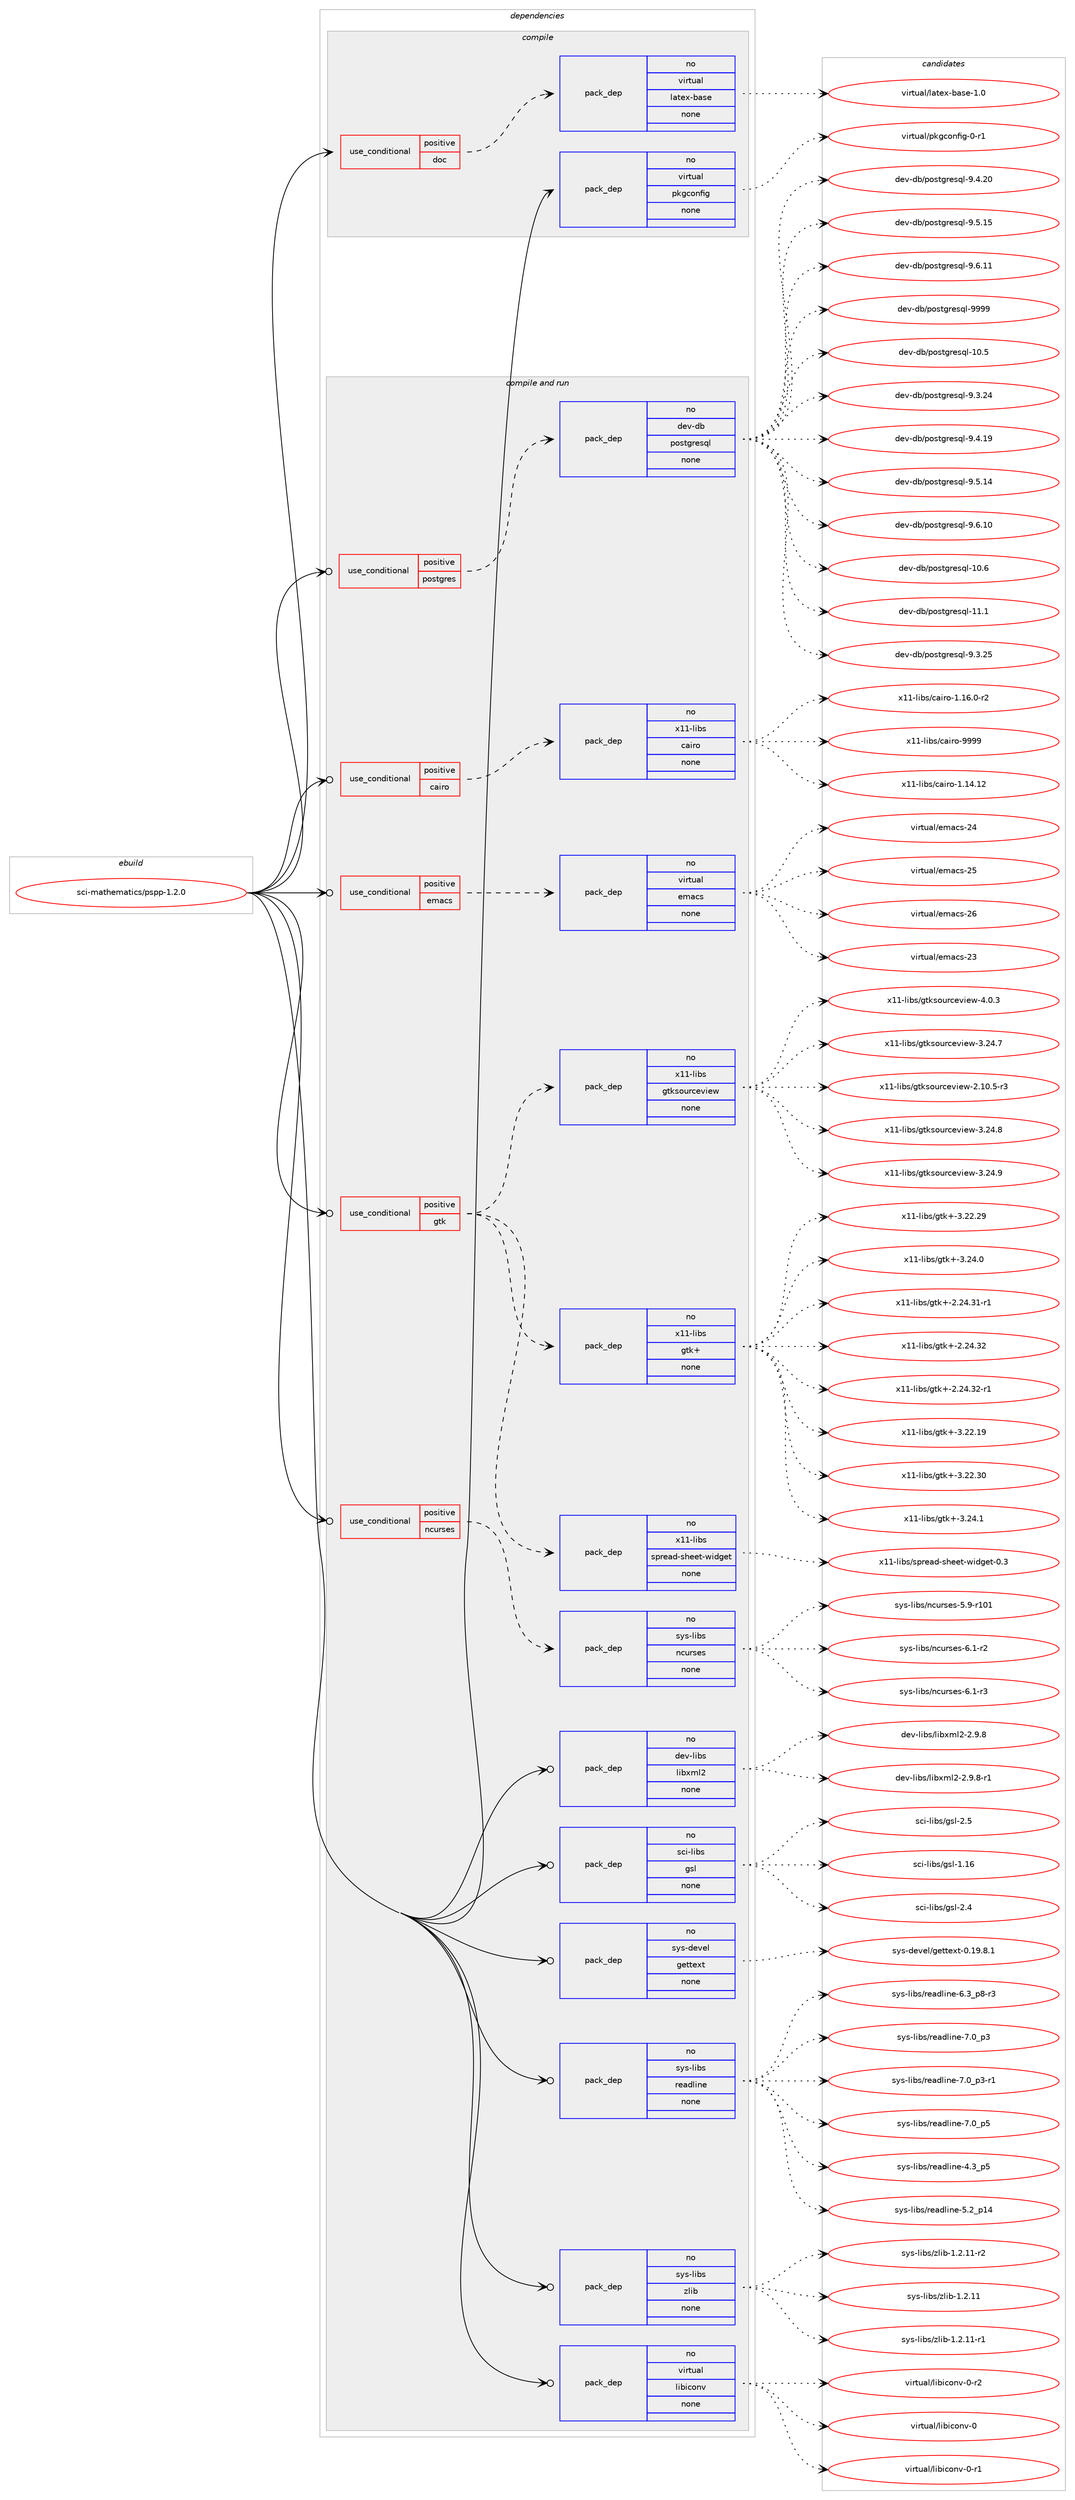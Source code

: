 digraph prolog {

# *************
# Graph options
# *************

newrank=true;
concentrate=true;
compound=true;
graph [rankdir=LR,fontname=Helvetica,fontsize=10,ranksep=1.5];#, ranksep=2.5, nodesep=0.2];
edge  [arrowhead=vee];
node  [fontname=Helvetica,fontsize=10];

# **********
# The ebuild
# **********

subgraph cluster_leftcol {
color=gray;
rank=same;
label=<<i>ebuild</i>>;
id [label="sci-mathematics/pspp-1.2.0", color=red, width=4, href="../sci-mathematics/pspp-1.2.0.svg"];
}

# ****************
# The dependencies
# ****************

subgraph cluster_midcol {
color=gray;
label=<<i>dependencies</i>>;
subgraph cluster_compile {
fillcolor="#eeeeee";
style=filled;
label=<<i>compile</i>>;
subgraph cond1184 {
dependency6188 [label=<<TABLE BORDER="0" CELLBORDER="1" CELLSPACING="0" CELLPADDING="4"><TR><TD ROWSPAN="3" CELLPADDING="10">use_conditional</TD></TR><TR><TD>positive</TD></TR><TR><TD>doc</TD></TR></TABLE>>, shape=none, color=red];
subgraph pack4857 {
dependency6189 [label=<<TABLE BORDER="0" CELLBORDER="1" CELLSPACING="0" CELLPADDING="4" WIDTH="220"><TR><TD ROWSPAN="6" CELLPADDING="30">pack_dep</TD></TR><TR><TD WIDTH="110">no</TD></TR><TR><TD>virtual</TD></TR><TR><TD>latex-base</TD></TR><TR><TD>none</TD></TR><TR><TD></TD></TR></TABLE>>, shape=none, color=blue];
}
dependency6188:e -> dependency6189:w [weight=20,style="dashed",arrowhead="vee"];
}
id:e -> dependency6188:w [weight=20,style="solid",arrowhead="vee"];
subgraph pack4858 {
dependency6190 [label=<<TABLE BORDER="0" CELLBORDER="1" CELLSPACING="0" CELLPADDING="4" WIDTH="220"><TR><TD ROWSPAN="6" CELLPADDING="30">pack_dep</TD></TR><TR><TD WIDTH="110">no</TD></TR><TR><TD>virtual</TD></TR><TR><TD>pkgconfig</TD></TR><TR><TD>none</TD></TR><TR><TD></TD></TR></TABLE>>, shape=none, color=blue];
}
id:e -> dependency6190:w [weight=20,style="solid",arrowhead="vee"];
}
subgraph cluster_compileandrun {
fillcolor="#eeeeee";
style=filled;
label=<<i>compile and run</i>>;
subgraph cond1185 {
dependency6191 [label=<<TABLE BORDER="0" CELLBORDER="1" CELLSPACING="0" CELLPADDING="4"><TR><TD ROWSPAN="3" CELLPADDING="10">use_conditional</TD></TR><TR><TD>positive</TD></TR><TR><TD>cairo</TD></TR></TABLE>>, shape=none, color=red];
subgraph pack4859 {
dependency6192 [label=<<TABLE BORDER="0" CELLBORDER="1" CELLSPACING="0" CELLPADDING="4" WIDTH="220"><TR><TD ROWSPAN="6" CELLPADDING="30">pack_dep</TD></TR><TR><TD WIDTH="110">no</TD></TR><TR><TD>x11-libs</TD></TR><TR><TD>cairo</TD></TR><TR><TD>none</TD></TR><TR><TD></TD></TR></TABLE>>, shape=none, color=blue];
}
dependency6191:e -> dependency6192:w [weight=20,style="dashed",arrowhead="vee"];
}
id:e -> dependency6191:w [weight=20,style="solid",arrowhead="odotvee"];
subgraph cond1186 {
dependency6193 [label=<<TABLE BORDER="0" CELLBORDER="1" CELLSPACING="0" CELLPADDING="4"><TR><TD ROWSPAN="3" CELLPADDING="10">use_conditional</TD></TR><TR><TD>positive</TD></TR><TR><TD>emacs</TD></TR></TABLE>>, shape=none, color=red];
subgraph pack4860 {
dependency6194 [label=<<TABLE BORDER="0" CELLBORDER="1" CELLSPACING="0" CELLPADDING="4" WIDTH="220"><TR><TD ROWSPAN="6" CELLPADDING="30">pack_dep</TD></TR><TR><TD WIDTH="110">no</TD></TR><TR><TD>virtual</TD></TR><TR><TD>emacs</TD></TR><TR><TD>none</TD></TR><TR><TD></TD></TR></TABLE>>, shape=none, color=blue];
}
dependency6193:e -> dependency6194:w [weight=20,style="dashed",arrowhead="vee"];
}
id:e -> dependency6193:w [weight=20,style="solid",arrowhead="odotvee"];
subgraph cond1187 {
dependency6195 [label=<<TABLE BORDER="0" CELLBORDER="1" CELLSPACING="0" CELLPADDING="4"><TR><TD ROWSPAN="3" CELLPADDING="10">use_conditional</TD></TR><TR><TD>positive</TD></TR><TR><TD>gtk</TD></TR></TABLE>>, shape=none, color=red];
subgraph pack4861 {
dependency6196 [label=<<TABLE BORDER="0" CELLBORDER="1" CELLSPACING="0" CELLPADDING="4" WIDTH="220"><TR><TD ROWSPAN="6" CELLPADDING="30">pack_dep</TD></TR><TR><TD WIDTH="110">no</TD></TR><TR><TD>x11-libs</TD></TR><TR><TD>gtk+</TD></TR><TR><TD>none</TD></TR><TR><TD></TD></TR></TABLE>>, shape=none, color=blue];
}
dependency6195:e -> dependency6196:w [weight=20,style="dashed",arrowhead="vee"];
subgraph pack4862 {
dependency6197 [label=<<TABLE BORDER="0" CELLBORDER="1" CELLSPACING="0" CELLPADDING="4" WIDTH="220"><TR><TD ROWSPAN="6" CELLPADDING="30">pack_dep</TD></TR><TR><TD WIDTH="110">no</TD></TR><TR><TD>x11-libs</TD></TR><TR><TD>gtksourceview</TD></TR><TR><TD>none</TD></TR><TR><TD></TD></TR></TABLE>>, shape=none, color=blue];
}
dependency6195:e -> dependency6197:w [weight=20,style="dashed",arrowhead="vee"];
subgraph pack4863 {
dependency6198 [label=<<TABLE BORDER="0" CELLBORDER="1" CELLSPACING="0" CELLPADDING="4" WIDTH="220"><TR><TD ROWSPAN="6" CELLPADDING="30">pack_dep</TD></TR><TR><TD WIDTH="110">no</TD></TR><TR><TD>x11-libs</TD></TR><TR><TD>spread-sheet-widget</TD></TR><TR><TD>none</TD></TR><TR><TD></TD></TR></TABLE>>, shape=none, color=blue];
}
dependency6195:e -> dependency6198:w [weight=20,style="dashed",arrowhead="vee"];
}
id:e -> dependency6195:w [weight=20,style="solid",arrowhead="odotvee"];
subgraph cond1188 {
dependency6199 [label=<<TABLE BORDER="0" CELLBORDER="1" CELLSPACING="0" CELLPADDING="4"><TR><TD ROWSPAN="3" CELLPADDING="10">use_conditional</TD></TR><TR><TD>positive</TD></TR><TR><TD>ncurses</TD></TR></TABLE>>, shape=none, color=red];
subgraph pack4864 {
dependency6200 [label=<<TABLE BORDER="0" CELLBORDER="1" CELLSPACING="0" CELLPADDING="4" WIDTH="220"><TR><TD ROWSPAN="6" CELLPADDING="30">pack_dep</TD></TR><TR><TD WIDTH="110">no</TD></TR><TR><TD>sys-libs</TD></TR><TR><TD>ncurses</TD></TR><TR><TD>none</TD></TR><TR><TD></TD></TR></TABLE>>, shape=none, color=blue];
}
dependency6199:e -> dependency6200:w [weight=20,style="dashed",arrowhead="vee"];
}
id:e -> dependency6199:w [weight=20,style="solid",arrowhead="odotvee"];
subgraph cond1189 {
dependency6201 [label=<<TABLE BORDER="0" CELLBORDER="1" CELLSPACING="0" CELLPADDING="4"><TR><TD ROWSPAN="3" CELLPADDING="10">use_conditional</TD></TR><TR><TD>positive</TD></TR><TR><TD>postgres</TD></TR></TABLE>>, shape=none, color=red];
subgraph pack4865 {
dependency6202 [label=<<TABLE BORDER="0" CELLBORDER="1" CELLSPACING="0" CELLPADDING="4" WIDTH="220"><TR><TD ROWSPAN="6" CELLPADDING="30">pack_dep</TD></TR><TR><TD WIDTH="110">no</TD></TR><TR><TD>dev-db</TD></TR><TR><TD>postgresql</TD></TR><TR><TD>none</TD></TR><TR><TD></TD></TR></TABLE>>, shape=none, color=blue];
}
dependency6201:e -> dependency6202:w [weight=20,style="dashed",arrowhead="vee"];
}
id:e -> dependency6201:w [weight=20,style="solid",arrowhead="odotvee"];
subgraph pack4866 {
dependency6203 [label=<<TABLE BORDER="0" CELLBORDER="1" CELLSPACING="0" CELLPADDING="4" WIDTH="220"><TR><TD ROWSPAN="6" CELLPADDING="30">pack_dep</TD></TR><TR><TD WIDTH="110">no</TD></TR><TR><TD>dev-libs</TD></TR><TR><TD>libxml2</TD></TR><TR><TD>none</TD></TR><TR><TD></TD></TR></TABLE>>, shape=none, color=blue];
}
id:e -> dependency6203:w [weight=20,style="solid",arrowhead="odotvee"];
subgraph pack4867 {
dependency6204 [label=<<TABLE BORDER="0" CELLBORDER="1" CELLSPACING="0" CELLPADDING="4" WIDTH="220"><TR><TD ROWSPAN="6" CELLPADDING="30">pack_dep</TD></TR><TR><TD WIDTH="110">no</TD></TR><TR><TD>sci-libs</TD></TR><TR><TD>gsl</TD></TR><TR><TD>none</TD></TR><TR><TD></TD></TR></TABLE>>, shape=none, color=blue];
}
id:e -> dependency6204:w [weight=20,style="solid",arrowhead="odotvee"];
subgraph pack4868 {
dependency6205 [label=<<TABLE BORDER="0" CELLBORDER="1" CELLSPACING="0" CELLPADDING="4" WIDTH="220"><TR><TD ROWSPAN="6" CELLPADDING="30">pack_dep</TD></TR><TR><TD WIDTH="110">no</TD></TR><TR><TD>sys-devel</TD></TR><TR><TD>gettext</TD></TR><TR><TD>none</TD></TR><TR><TD></TD></TR></TABLE>>, shape=none, color=blue];
}
id:e -> dependency6205:w [weight=20,style="solid",arrowhead="odotvee"];
subgraph pack4869 {
dependency6206 [label=<<TABLE BORDER="0" CELLBORDER="1" CELLSPACING="0" CELLPADDING="4" WIDTH="220"><TR><TD ROWSPAN="6" CELLPADDING="30">pack_dep</TD></TR><TR><TD WIDTH="110">no</TD></TR><TR><TD>sys-libs</TD></TR><TR><TD>readline</TD></TR><TR><TD>none</TD></TR><TR><TD></TD></TR></TABLE>>, shape=none, color=blue];
}
id:e -> dependency6206:w [weight=20,style="solid",arrowhead="odotvee"];
subgraph pack4870 {
dependency6207 [label=<<TABLE BORDER="0" CELLBORDER="1" CELLSPACING="0" CELLPADDING="4" WIDTH="220"><TR><TD ROWSPAN="6" CELLPADDING="30">pack_dep</TD></TR><TR><TD WIDTH="110">no</TD></TR><TR><TD>sys-libs</TD></TR><TR><TD>zlib</TD></TR><TR><TD>none</TD></TR><TR><TD></TD></TR></TABLE>>, shape=none, color=blue];
}
id:e -> dependency6207:w [weight=20,style="solid",arrowhead="odotvee"];
subgraph pack4871 {
dependency6208 [label=<<TABLE BORDER="0" CELLBORDER="1" CELLSPACING="0" CELLPADDING="4" WIDTH="220"><TR><TD ROWSPAN="6" CELLPADDING="30">pack_dep</TD></TR><TR><TD WIDTH="110">no</TD></TR><TR><TD>virtual</TD></TR><TR><TD>libiconv</TD></TR><TR><TD>none</TD></TR><TR><TD></TD></TR></TABLE>>, shape=none, color=blue];
}
id:e -> dependency6208:w [weight=20,style="solid",arrowhead="odotvee"];
}
subgraph cluster_run {
fillcolor="#eeeeee";
style=filled;
label=<<i>run</i>>;
}
}

# **************
# The candidates
# **************

subgraph cluster_choices {
rank=same;
color=gray;
label=<<i>candidates</i>>;

subgraph choice4857 {
color=black;
nodesep=1;
choice11810511411611797108471089711610112045989711510145494648 [label="virtual/latex-base-1.0", color=red, width=4,href="../virtual/latex-base-1.0.svg"];
dependency6189:e -> choice11810511411611797108471089711610112045989711510145494648:w [style=dotted,weight="100"];
}
subgraph choice4858 {
color=black;
nodesep=1;
choice11810511411611797108471121071039911111010210510345484511449 [label="virtual/pkgconfig-0-r1", color=red, width=4,href="../virtual/pkgconfig-0-r1.svg"];
dependency6190:e -> choice11810511411611797108471121071039911111010210510345484511449:w [style=dotted,weight="100"];
}
subgraph choice4859 {
color=black;
nodesep=1;
choice120494945108105981154799971051141114549464952464950 [label="x11-libs/cairo-1.14.12", color=red, width=4,href="../x11-libs/cairo-1.14.12.svg"];
choice12049494510810598115479997105114111454946495446484511450 [label="x11-libs/cairo-1.16.0-r2", color=red, width=4,href="../x11-libs/cairo-1.16.0-r2.svg"];
choice120494945108105981154799971051141114557575757 [label="x11-libs/cairo-9999", color=red, width=4,href="../x11-libs/cairo-9999.svg"];
dependency6192:e -> choice120494945108105981154799971051141114549464952464950:w [style=dotted,weight="100"];
dependency6192:e -> choice12049494510810598115479997105114111454946495446484511450:w [style=dotted,weight="100"];
dependency6192:e -> choice120494945108105981154799971051141114557575757:w [style=dotted,weight="100"];
}
subgraph choice4860 {
color=black;
nodesep=1;
choice11810511411611797108471011099799115455051 [label="virtual/emacs-23", color=red, width=4,href="../virtual/emacs-23.svg"];
choice11810511411611797108471011099799115455052 [label="virtual/emacs-24", color=red, width=4,href="../virtual/emacs-24.svg"];
choice11810511411611797108471011099799115455053 [label="virtual/emacs-25", color=red, width=4,href="../virtual/emacs-25.svg"];
choice11810511411611797108471011099799115455054 [label="virtual/emacs-26", color=red, width=4,href="../virtual/emacs-26.svg"];
dependency6194:e -> choice11810511411611797108471011099799115455051:w [style=dotted,weight="100"];
dependency6194:e -> choice11810511411611797108471011099799115455052:w [style=dotted,weight="100"];
dependency6194:e -> choice11810511411611797108471011099799115455053:w [style=dotted,weight="100"];
dependency6194:e -> choice11810511411611797108471011099799115455054:w [style=dotted,weight="100"];
}
subgraph choice4861 {
color=black;
nodesep=1;
choice1204949451081059811547103116107434551465050465057 [label="x11-libs/gtk+-3.22.29", color=red, width=4,href="../x11-libs/gtk+-3.22.29.svg"];
choice12049494510810598115471031161074345514650524648 [label="x11-libs/gtk+-3.24.0", color=red, width=4,href="../x11-libs/gtk+-3.24.0.svg"];
choice12049494510810598115471031161074345504650524651494511449 [label="x11-libs/gtk+-2.24.31-r1", color=red, width=4,href="../x11-libs/gtk+-2.24.31-r1.svg"];
choice1204949451081059811547103116107434550465052465150 [label="x11-libs/gtk+-2.24.32", color=red, width=4,href="../x11-libs/gtk+-2.24.32.svg"];
choice12049494510810598115471031161074345504650524651504511449 [label="x11-libs/gtk+-2.24.32-r1", color=red, width=4,href="../x11-libs/gtk+-2.24.32-r1.svg"];
choice1204949451081059811547103116107434551465050464957 [label="x11-libs/gtk+-3.22.19", color=red, width=4,href="../x11-libs/gtk+-3.22.19.svg"];
choice1204949451081059811547103116107434551465050465148 [label="x11-libs/gtk+-3.22.30", color=red, width=4,href="../x11-libs/gtk+-3.22.30.svg"];
choice12049494510810598115471031161074345514650524649 [label="x11-libs/gtk+-3.24.1", color=red, width=4,href="../x11-libs/gtk+-3.24.1.svg"];
dependency6196:e -> choice1204949451081059811547103116107434551465050465057:w [style=dotted,weight="100"];
dependency6196:e -> choice12049494510810598115471031161074345514650524648:w [style=dotted,weight="100"];
dependency6196:e -> choice12049494510810598115471031161074345504650524651494511449:w [style=dotted,weight="100"];
dependency6196:e -> choice1204949451081059811547103116107434550465052465150:w [style=dotted,weight="100"];
dependency6196:e -> choice12049494510810598115471031161074345504650524651504511449:w [style=dotted,weight="100"];
dependency6196:e -> choice1204949451081059811547103116107434551465050464957:w [style=dotted,weight="100"];
dependency6196:e -> choice1204949451081059811547103116107434551465050465148:w [style=dotted,weight="100"];
dependency6196:e -> choice12049494510810598115471031161074345514650524649:w [style=dotted,weight="100"];
}
subgraph choice4862 {
color=black;
nodesep=1;
choice12049494510810598115471031161071151111171149910111810510111945514650524655 [label="x11-libs/gtksourceview-3.24.7", color=red, width=4,href="../x11-libs/gtksourceview-3.24.7.svg"];
choice120494945108105981154710311610711511111711499101118105101119455046494846534511451 [label="x11-libs/gtksourceview-2.10.5-r3", color=red, width=4,href="../x11-libs/gtksourceview-2.10.5-r3.svg"];
choice12049494510810598115471031161071151111171149910111810510111945514650524656 [label="x11-libs/gtksourceview-3.24.8", color=red, width=4,href="../x11-libs/gtksourceview-3.24.8.svg"];
choice12049494510810598115471031161071151111171149910111810510111945514650524657 [label="x11-libs/gtksourceview-3.24.9", color=red, width=4,href="../x11-libs/gtksourceview-3.24.9.svg"];
choice120494945108105981154710311610711511111711499101118105101119455246484651 [label="x11-libs/gtksourceview-4.0.3", color=red, width=4,href="../x11-libs/gtksourceview-4.0.3.svg"];
dependency6197:e -> choice12049494510810598115471031161071151111171149910111810510111945514650524655:w [style=dotted,weight="100"];
dependency6197:e -> choice120494945108105981154710311610711511111711499101118105101119455046494846534511451:w [style=dotted,weight="100"];
dependency6197:e -> choice12049494510810598115471031161071151111171149910111810510111945514650524656:w [style=dotted,weight="100"];
dependency6197:e -> choice12049494510810598115471031161071151111171149910111810510111945514650524657:w [style=dotted,weight="100"];
dependency6197:e -> choice120494945108105981154710311610711511111711499101118105101119455246484651:w [style=dotted,weight="100"];
}
subgraph choice4863 {
color=black;
nodesep=1;
choice120494945108105981154711511211410197100451151041011011164511910510010310111645484651 [label="x11-libs/spread-sheet-widget-0.3", color=red, width=4,href="../x11-libs/spread-sheet-widget-0.3.svg"];
dependency6198:e -> choice120494945108105981154711511211410197100451151041011011164511910510010310111645484651:w [style=dotted,weight="100"];
}
subgraph choice4864 {
color=black;
nodesep=1;
choice115121115451081059811547110991171141151011154553465745114494849 [label="sys-libs/ncurses-5.9-r101", color=red, width=4,href="../sys-libs/ncurses-5.9-r101.svg"];
choice11512111545108105981154711099117114115101115455446494511450 [label="sys-libs/ncurses-6.1-r2", color=red, width=4,href="../sys-libs/ncurses-6.1-r2.svg"];
choice11512111545108105981154711099117114115101115455446494511451 [label="sys-libs/ncurses-6.1-r3", color=red, width=4,href="../sys-libs/ncurses-6.1-r3.svg"];
dependency6200:e -> choice115121115451081059811547110991171141151011154553465745114494849:w [style=dotted,weight="100"];
dependency6200:e -> choice11512111545108105981154711099117114115101115455446494511450:w [style=dotted,weight="100"];
dependency6200:e -> choice11512111545108105981154711099117114115101115455446494511451:w [style=dotted,weight="100"];
}
subgraph choice4865 {
color=black;
nodesep=1;
choice1001011184510098471121111151161031141011151131084549484653 [label="dev-db/postgresql-10.5", color=red, width=4,href="../dev-db/postgresql-10.5.svg"];
choice10010111845100984711211111511610311410111511310845574651465052 [label="dev-db/postgresql-9.3.24", color=red, width=4,href="../dev-db/postgresql-9.3.24.svg"];
choice10010111845100984711211111511610311410111511310845574652464957 [label="dev-db/postgresql-9.4.19", color=red, width=4,href="../dev-db/postgresql-9.4.19.svg"];
choice10010111845100984711211111511610311410111511310845574653464952 [label="dev-db/postgresql-9.5.14", color=red, width=4,href="../dev-db/postgresql-9.5.14.svg"];
choice10010111845100984711211111511610311410111511310845574654464948 [label="dev-db/postgresql-9.6.10", color=red, width=4,href="../dev-db/postgresql-9.6.10.svg"];
choice1001011184510098471121111151161031141011151131084549484654 [label="dev-db/postgresql-10.6", color=red, width=4,href="../dev-db/postgresql-10.6.svg"];
choice1001011184510098471121111151161031141011151131084549494649 [label="dev-db/postgresql-11.1", color=red, width=4,href="../dev-db/postgresql-11.1.svg"];
choice10010111845100984711211111511610311410111511310845574651465053 [label="dev-db/postgresql-9.3.25", color=red, width=4,href="../dev-db/postgresql-9.3.25.svg"];
choice10010111845100984711211111511610311410111511310845574652465048 [label="dev-db/postgresql-9.4.20", color=red, width=4,href="../dev-db/postgresql-9.4.20.svg"];
choice10010111845100984711211111511610311410111511310845574653464953 [label="dev-db/postgresql-9.5.15", color=red, width=4,href="../dev-db/postgresql-9.5.15.svg"];
choice10010111845100984711211111511610311410111511310845574654464949 [label="dev-db/postgresql-9.6.11", color=red, width=4,href="../dev-db/postgresql-9.6.11.svg"];
choice1001011184510098471121111151161031141011151131084557575757 [label="dev-db/postgresql-9999", color=red, width=4,href="../dev-db/postgresql-9999.svg"];
dependency6202:e -> choice1001011184510098471121111151161031141011151131084549484653:w [style=dotted,weight="100"];
dependency6202:e -> choice10010111845100984711211111511610311410111511310845574651465052:w [style=dotted,weight="100"];
dependency6202:e -> choice10010111845100984711211111511610311410111511310845574652464957:w [style=dotted,weight="100"];
dependency6202:e -> choice10010111845100984711211111511610311410111511310845574653464952:w [style=dotted,weight="100"];
dependency6202:e -> choice10010111845100984711211111511610311410111511310845574654464948:w [style=dotted,weight="100"];
dependency6202:e -> choice1001011184510098471121111151161031141011151131084549484654:w [style=dotted,weight="100"];
dependency6202:e -> choice1001011184510098471121111151161031141011151131084549494649:w [style=dotted,weight="100"];
dependency6202:e -> choice10010111845100984711211111511610311410111511310845574651465053:w [style=dotted,weight="100"];
dependency6202:e -> choice10010111845100984711211111511610311410111511310845574652465048:w [style=dotted,weight="100"];
dependency6202:e -> choice10010111845100984711211111511610311410111511310845574653464953:w [style=dotted,weight="100"];
dependency6202:e -> choice10010111845100984711211111511610311410111511310845574654464949:w [style=dotted,weight="100"];
dependency6202:e -> choice1001011184510098471121111151161031141011151131084557575757:w [style=dotted,weight="100"];
}
subgraph choice4866 {
color=black;
nodesep=1;
choice1001011184510810598115471081059812010910850455046574656 [label="dev-libs/libxml2-2.9.8", color=red, width=4,href="../dev-libs/libxml2-2.9.8.svg"];
choice10010111845108105981154710810598120109108504550465746564511449 [label="dev-libs/libxml2-2.9.8-r1", color=red, width=4,href="../dev-libs/libxml2-2.9.8-r1.svg"];
dependency6203:e -> choice1001011184510810598115471081059812010910850455046574656:w [style=dotted,weight="100"];
dependency6203:e -> choice10010111845108105981154710810598120109108504550465746564511449:w [style=dotted,weight="100"];
}
subgraph choice4867 {
color=black;
nodesep=1;
choice115991054510810598115471031151084549464954 [label="sci-libs/gsl-1.16", color=red, width=4,href="../sci-libs/gsl-1.16.svg"];
choice1159910545108105981154710311510845504652 [label="sci-libs/gsl-2.4", color=red, width=4,href="../sci-libs/gsl-2.4.svg"];
choice1159910545108105981154710311510845504653 [label="sci-libs/gsl-2.5", color=red, width=4,href="../sci-libs/gsl-2.5.svg"];
dependency6204:e -> choice115991054510810598115471031151084549464954:w [style=dotted,weight="100"];
dependency6204:e -> choice1159910545108105981154710311510845504652:w [style=dotted,weight="100"];
dependency6204:e -> choice1159910545108105981154710311510845504653:w [style=dotted,weight="100"];
}
subgraph choice4868 {
color=black;
nodesep=1;
choice1151211154510010111810110847103101116116101120116454846495746564649 [label="sys-devel/gettext-0.19.8.1", color=red, width=4,href="../sys-devel/gettext-0.19.8.1.svg"];
dependency6205:e -> choice1151211154510010111810110847103101116116101120116454846495746564649:w [style=dotted,weight="100"];
}
subgraph choice4869 {
color=black;
nodesep=1;
choice11512111545108105981154711410197100108105110101455246519511253 [label="sys-libs/readline-4.3_p5", color=red, width=4,href="../sys-libs/readline-4.3_p5.svg"];
choice1151211154510810598115471141019710010810511010145534650951124952 [label="sys-libs/readline-5.2_p14", color=red, width=4,href="../sys-libs/readline-5.2_p14.svg"];
choice115121115451081059811547114101971001081051101014554465195112564511451 [label="sys-libs/readline-6.3_p8-r3", color=red, width=4,href="../sys-libs/readline-6.3_p8-r3.svg"];
choice11512111545108105981154711410197100108105110101455546489511251 [label="sys-libs/readline-7.0_p3", color=red, width=4,href="../sys-libs/readline-7.0_p3.svg"];
choice115121115451081059811547114101971001081051101014555464895112514511449 [label="sys-libs/readline-7.0_p3-r1", color=red, width=4,href="../sys-libs/readline-7.0_p3-r1.svg"];
choice11512111545108105981154711410197100108105110101455546489511253 [label="sys-libs/readline-7.0_p5", color=red, width=4,href="../sys-libs/readline-7.0_p5.svg"];
dependency6206:e -> choice11512111545108105981154711410197100108105110101455246519511253:w [style=dotted,weight="100"];
dependency6206:e -> choice1151211154510810598115471141019710010810511010145534650951124952:w [style=dotted,weight="100"];
dependency6206:e -> choice115121115451081059811547114101971001081051101014554465195112564511451:w [style=dotted,weight="100"];
dependency6206:e -> choice11512111545108105981154711410197100108105110101455546489511251:w [style=dotted,weight="100"];
dependency6206:e -> choice115121115451081059811547114101971001081051101014555464895112514511449:w [style=dotted,weight="100"];
dependency6206:e -> choice11512111545108105981154711410197100108105110101455546489511253:w [style=dotted,weight="100"];
}
subgraph choice4870 {
color=black;
nodesep=1;
choice1151211154510810598115471221081059845494650464949 [label="sys-libs/zlib-1.2.11", color=red, width=4,href="../sys-libs/zlib-1.2.11.svg"];
choice11512111545108105981154712210810598454946504649494511449 [label="sys-libs/zlib-1.2.11-r1", color=red, width=4,href="../sys-libs/zlib-1.2.11-r1.svg"];
choice11512111545108105981154712210810598454946504649494511450 [label="sys-libs/zlib-1.2.11-r2", color=red, width=4,href="../sys-libs/zlib-1.2.11-r2.svg"];
dependency6207:e -> choice1151211154510810598115471221081059845494650464949:w [style=dotted,weight="100"];
dependency6207:e -> choice11512111545108105981154712210810598454946504649494511449:w [style=dotted,weight="100"];
dependency6207:e -> choice11512111545108105981154712210810598454946504649494511450:w [style=dotted,weight="100"];
}
subgraph choice4871 {
color=black;
nodesep=1;
choice118105114116117971084710810598105991111101184548 [label="virtual/libiconv-0", color=red, width=4,href="../virtual/libiconv-0.svg"];
choice1181051141161179710847108105981059911111011845484511449 [label="virtual/libiconv-0-r1", color=red, width=4,href="../virtual/libiconv-0-r1.svg"];
choice1181051141161179710847108105981059911111011845484511450 [label="virtual/libiconv-0-r2", color=red, width=4,href="../virtual/libiconv-0-r2.svg"];
dependency6208:e -> choice118105114116117971084710810598105991111101184548:w [style=dotted,weight="100"];
dependency6208:e -> choice1181051141161179710847108105981059911111011845484511449:w [style=dotted,weight="100"];
dependency6208:e -> choice1181051141161179710847108105981059911111011845484511450:w [style=dotted,weight="100"];
}
}

}
